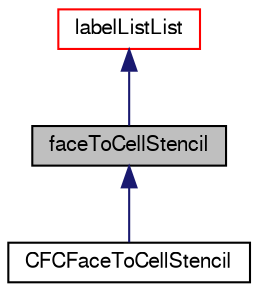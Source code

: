 digraph "faceToCellStencil"
{
  bgcolor="transparent";
  edge [fontname="FreeSans",fontsize="10",labelfontname="FreeSans",labelfontsize="10"];
  node [fontname="FreeSans",fontsize="10",shape=record];
  Node0 [label="faceToCellStencil",height=0.2,width=0.4,color="black", fillcolor="grey75", style="filled", fontcolor="black"];
  Node1 -> Node0 [dir="back",color="midnightblue",fontsize="10",style="solid",fontname="FreeSans"];
  Node1 [label="labelListList",height=0.2,width=0.4,color="red",URL="$a25694.html"];
  Node0 -> Node5 [dir="back",color="midnightblue",fontsize="10",style="solid",fontname="FreeSans"];
  Node5 [label="CFCFaceToCellStencil",height=0.2,width=0.4,color="black",URL="$a22750.html"];
}
